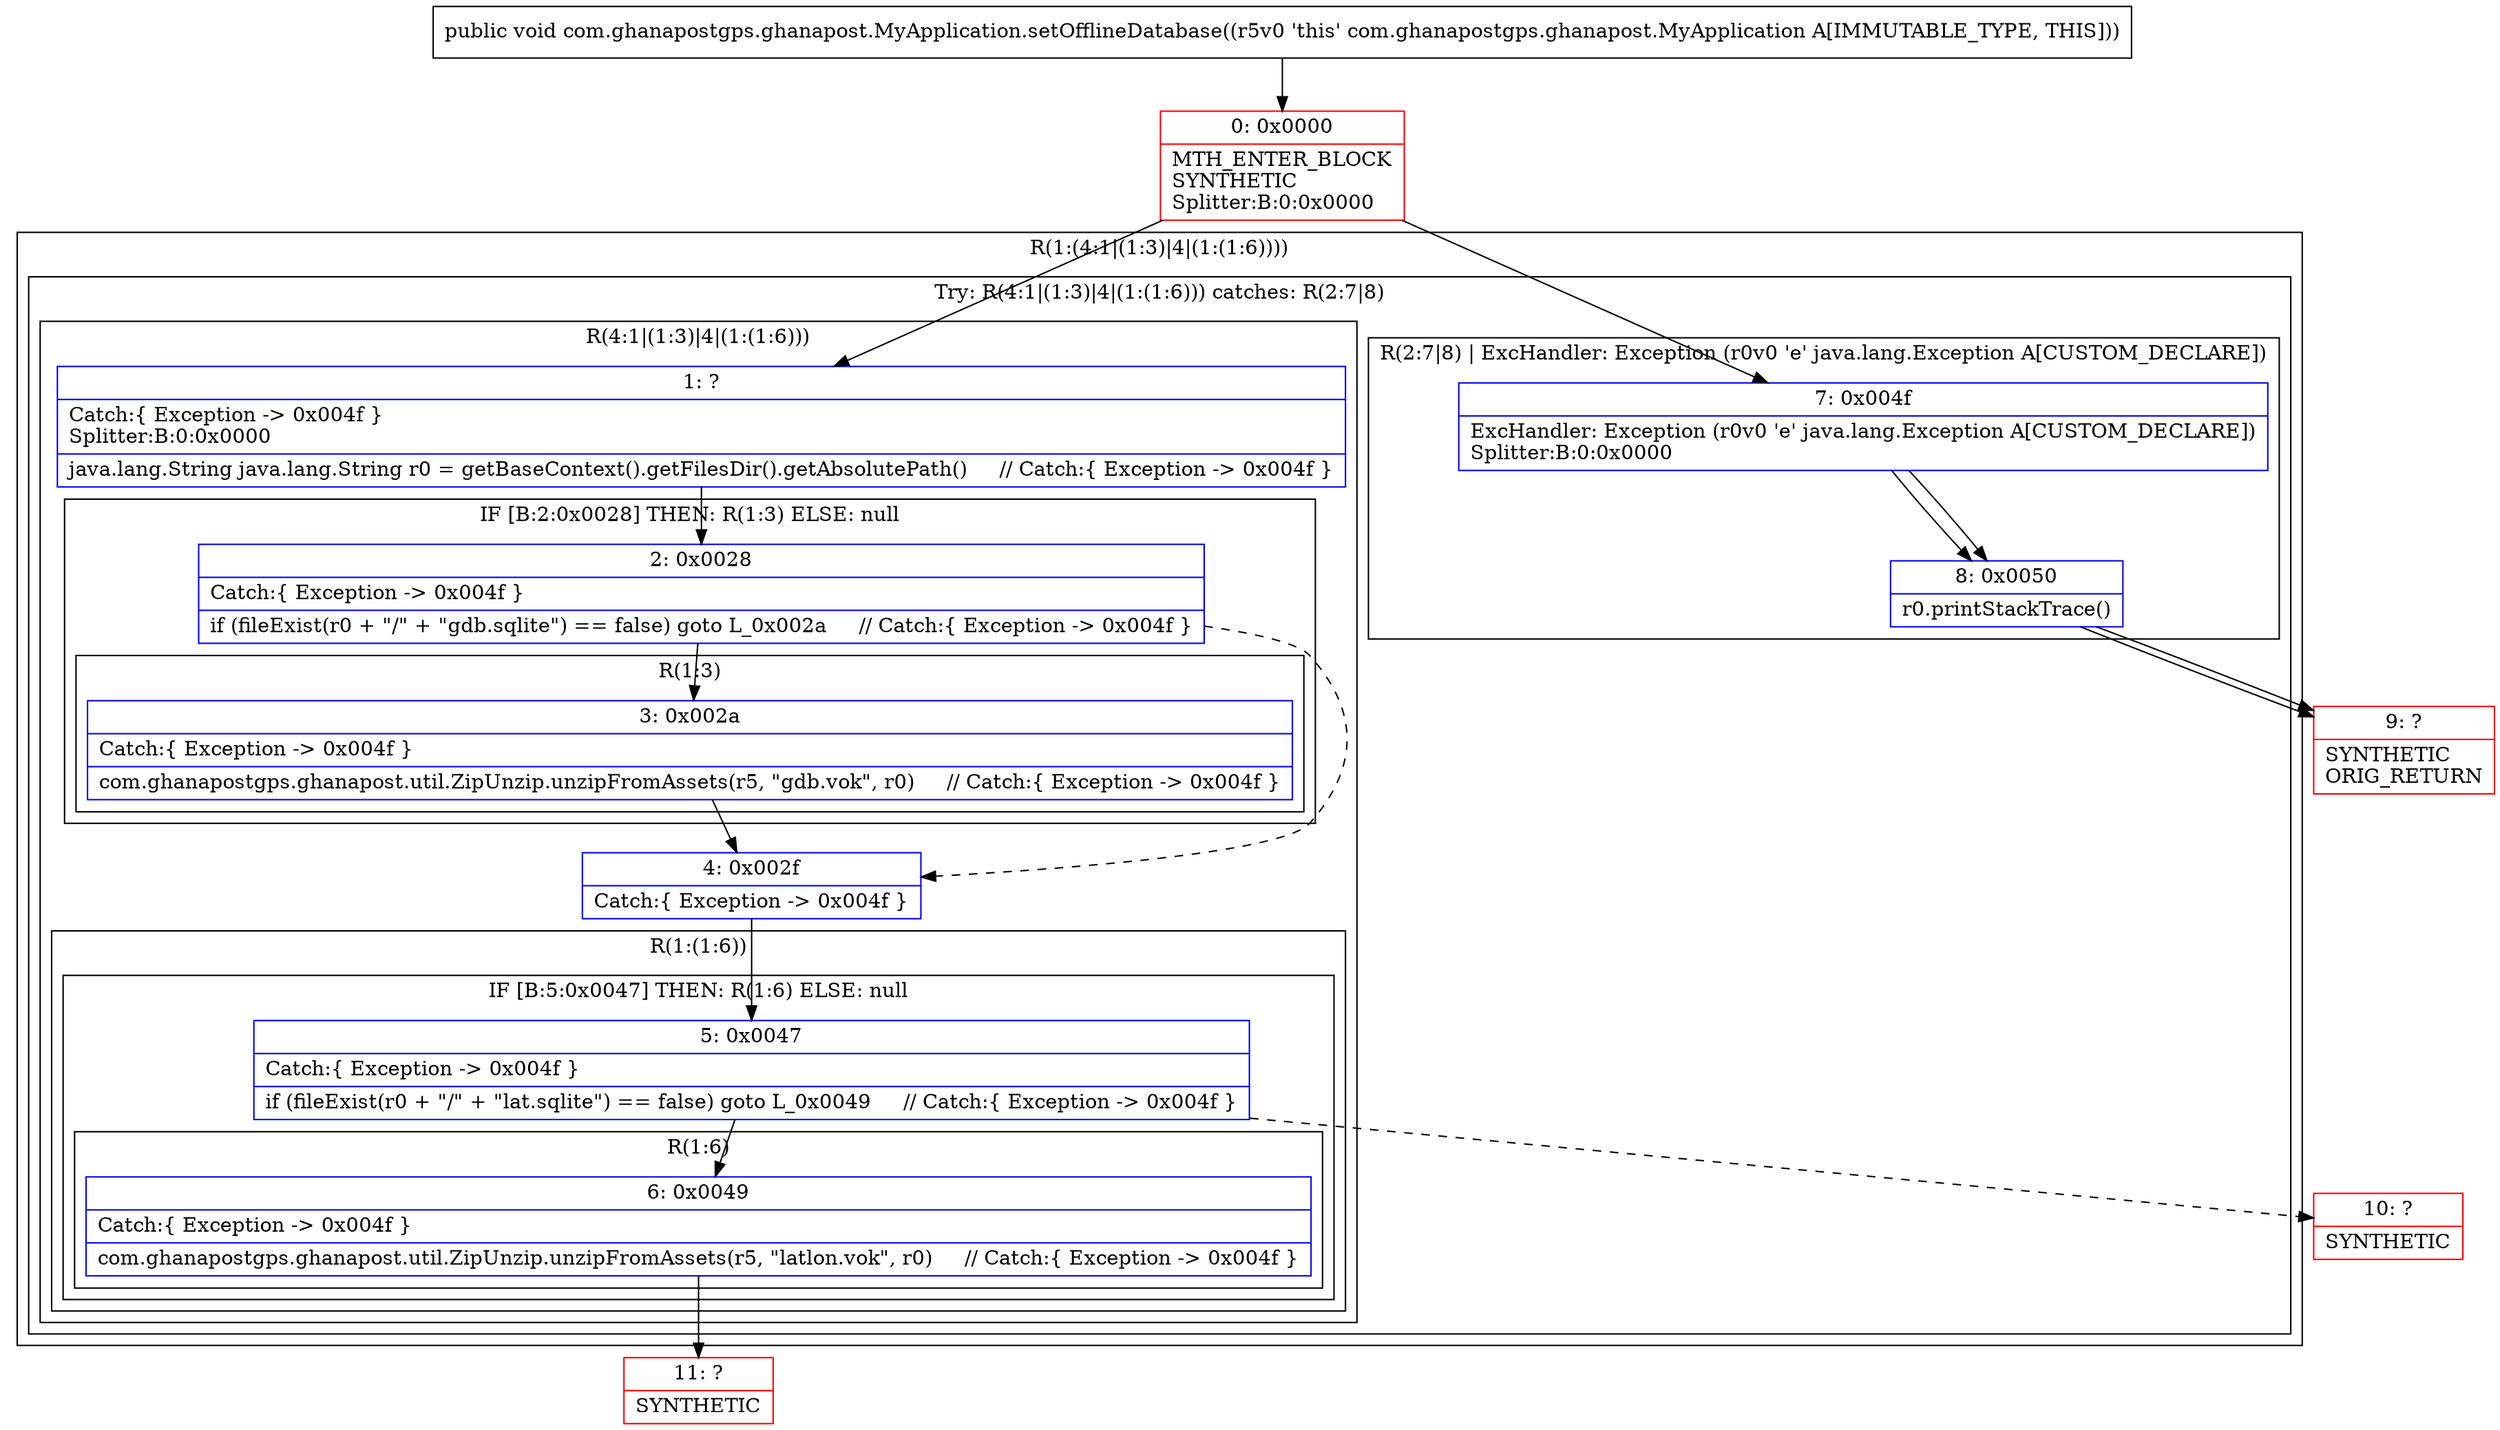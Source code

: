 digraph "CFG forcom.ghanapostgps.ghanapost.MyApplication.setOfflineDatabase()V" {
subgraph cluster_Region_830779349 {
label = "R(1:(4:1|(1:3)|4|(1:(1:6))))";
node [shape=record,color=blue];
subgraph cluster_TryCatchRegion_1727304915 {
label = "Try: R(4:1|(1:3)|4|(1:(1:6))) catches: R(2:7|8)";
node [shape=record,color=blue];
subgraph cluster_Region_359718637 {
label = "R(4:1|(1:3)|4|(1:(1:6)))";
node [shape=record,color=blue];
Node_1 [shape=record,label="{1\:\ ?|Catch:\{ Exception \-\> 0x004f \}\lSplitter:B:0:0x0000\l|java.lang.String java.lang.String r0 = getBaseContext().getFilesDir().getAbsolutePath()     \/\/ Catch:\{ Exception \-\> 0x004f \}\l}"];
subgraph cluster_IfRegion_669609275 {
label = "IF [B:2:0x0028] THEN: R(1:3) ELSE: null";
node [shape=record,color=blue];
Node_2 [shape=record,label="{2\:\ 0x0028|Catch:\{ Exception \-\> 0x004f \}\l|if (fileExist(r0 + \"\/\" + \"gdb.sqlite\") == false) goto L_0x002a     \/\/ Catch:\{ Exception \-\> 0x004f \}\l}"];
subgraph cluster_Region_866559200 {
label = "R(1:3)";
node [shape=record,color=blue];
Node_3 [shape=record,label="{3\:\ 0x002a|Catch:\{ Exception \-\> 0x004f \}\l|com.ghanapostgps.ghanapost.util.ZipUnzip.unzipFromAssets(r5, \"gdb.vok\", r0)     \/\/ Catch:\{ Exception \-\> 0x004f \}\l}"];
}
}
Node_4 [shape=record,label="{4\:\ 0x002f|Catch:\{ Exception \-\> 0x004f \}\l}"];
subgraph cluster_Region_844908625 {
label = "R(1:(1:6))";
node [shape=record,color=blue];
subgraph cluster_IfRegion_1907965144 {
label = "IF [B:5:0x0047] THEN: R(1:6) ELSE: null";
node [shape=record,color=blue];
Node_5 [shape=record,label="{5\:\ 0x0047|Catch:\{ Exception \-\> 0x004f \}\l|if (fileExist(r0 + \"\/\" + \"lat.sqlite\") == false) goto L_0x0049     \/\/ Catch:\{ Exception \-\> 0x004f \}\l}"];
subgraph cluster_Region_1655505844 {
label = "R(1:6)";
node [shape=record,color=blue];
Node_6 [shape=record,label="{6\:\ 0x0049|Catch:\{ Exception \-\> 0x004f \}\l|com.ghanapostgps.ghanapost.util.ZipUnzip.unzipFromAssets(r5, \"latlon.vok\", r0)     \/\/ Catch:\{ Exception \-\> 0x004f \}\l}"];
}
}
}
}
subgraph cluster_Region_1110109658 {
label = "R(2:7|8) | ExcHandler: Exception (r0v0 'e' java.lang.Exception A[CUSTOM_DECLARE])\l";
node [shape=record,color=blue];
Node_7 [shape=record,label="{7\:\ 0x004f|ExcHandler: Exception (r0v0 'e' java.lang.Exception A[CUSTOM_DECLARE])\lSplitter:B:0:0x0000\l}"];
Node_8 [shape=record,label="{8\:\ 0x0050|r0.printStackTrace()\l}"];
}
}
}
subgraph cluster_Region_1110109658 {
label = "R(2:7|8) | ExcHandler: Exception (r0v0 'e' java.lang.Exception A[CUSTOM_DECLARE])\l";
node [shape=record,color=blue];
Node_7 [shape=record,label="{7\:\ 0x004f|ExcHandler: Exception (r0v0 'e' java.lang.Exception A[CUSTOM_DECLARE])\lSplitter:B:0:0x0000\l}"];
Node_8 [shape=record,label="{8\:\ 0x0050|r0.printStackTrace()\l}"];
}
Node_0 [shape=record,color=red,label="{0\:\ 0x0000|MTH_ENTER_BLOCK\lSYNTHETIC\lSplitter:B:0:0x0000\l}"];
Node_9 [shape=record,color=red,label="{9\:\ ?|SYNTHETIC\lORIG_RETURN\l}"];
Node_10 [shape=record,color=red,label="{10\:\ ?|SYNTHETIC\l}"];
Node_11 [shape=record,color=red,label="{11\:\ ?|SYNTHETIC\l}"];
MethodNode[shape=record,label="{public void com.ghanapostgps.ghanapost.MyApplication.setOfflineDatabase((r5v0 'this' com.ghanapostgps.ghanapost.MyApplication A[IMMUTABLE_TYPE, THIS])) }"];
MethodNode -> Node_0;
Node_1 -> Node_2;
Node_2 -> Node_3;
Node_2 -> Node_4[style=dashed];
Node_3 -> Node_4;
Node_4 -> Node_5;
Node_5 -> Node_6;
Node_5 -> Node_10[style=dashed];
Node_6 -> Node_11;
Node_7 -> Node_8;
Node_8 -> Node_9;
Node_7 -> Node_8;
Node_8 -> Node_9;
Node_0 -> Node_1;
Node_0 -> Node_7;
}


